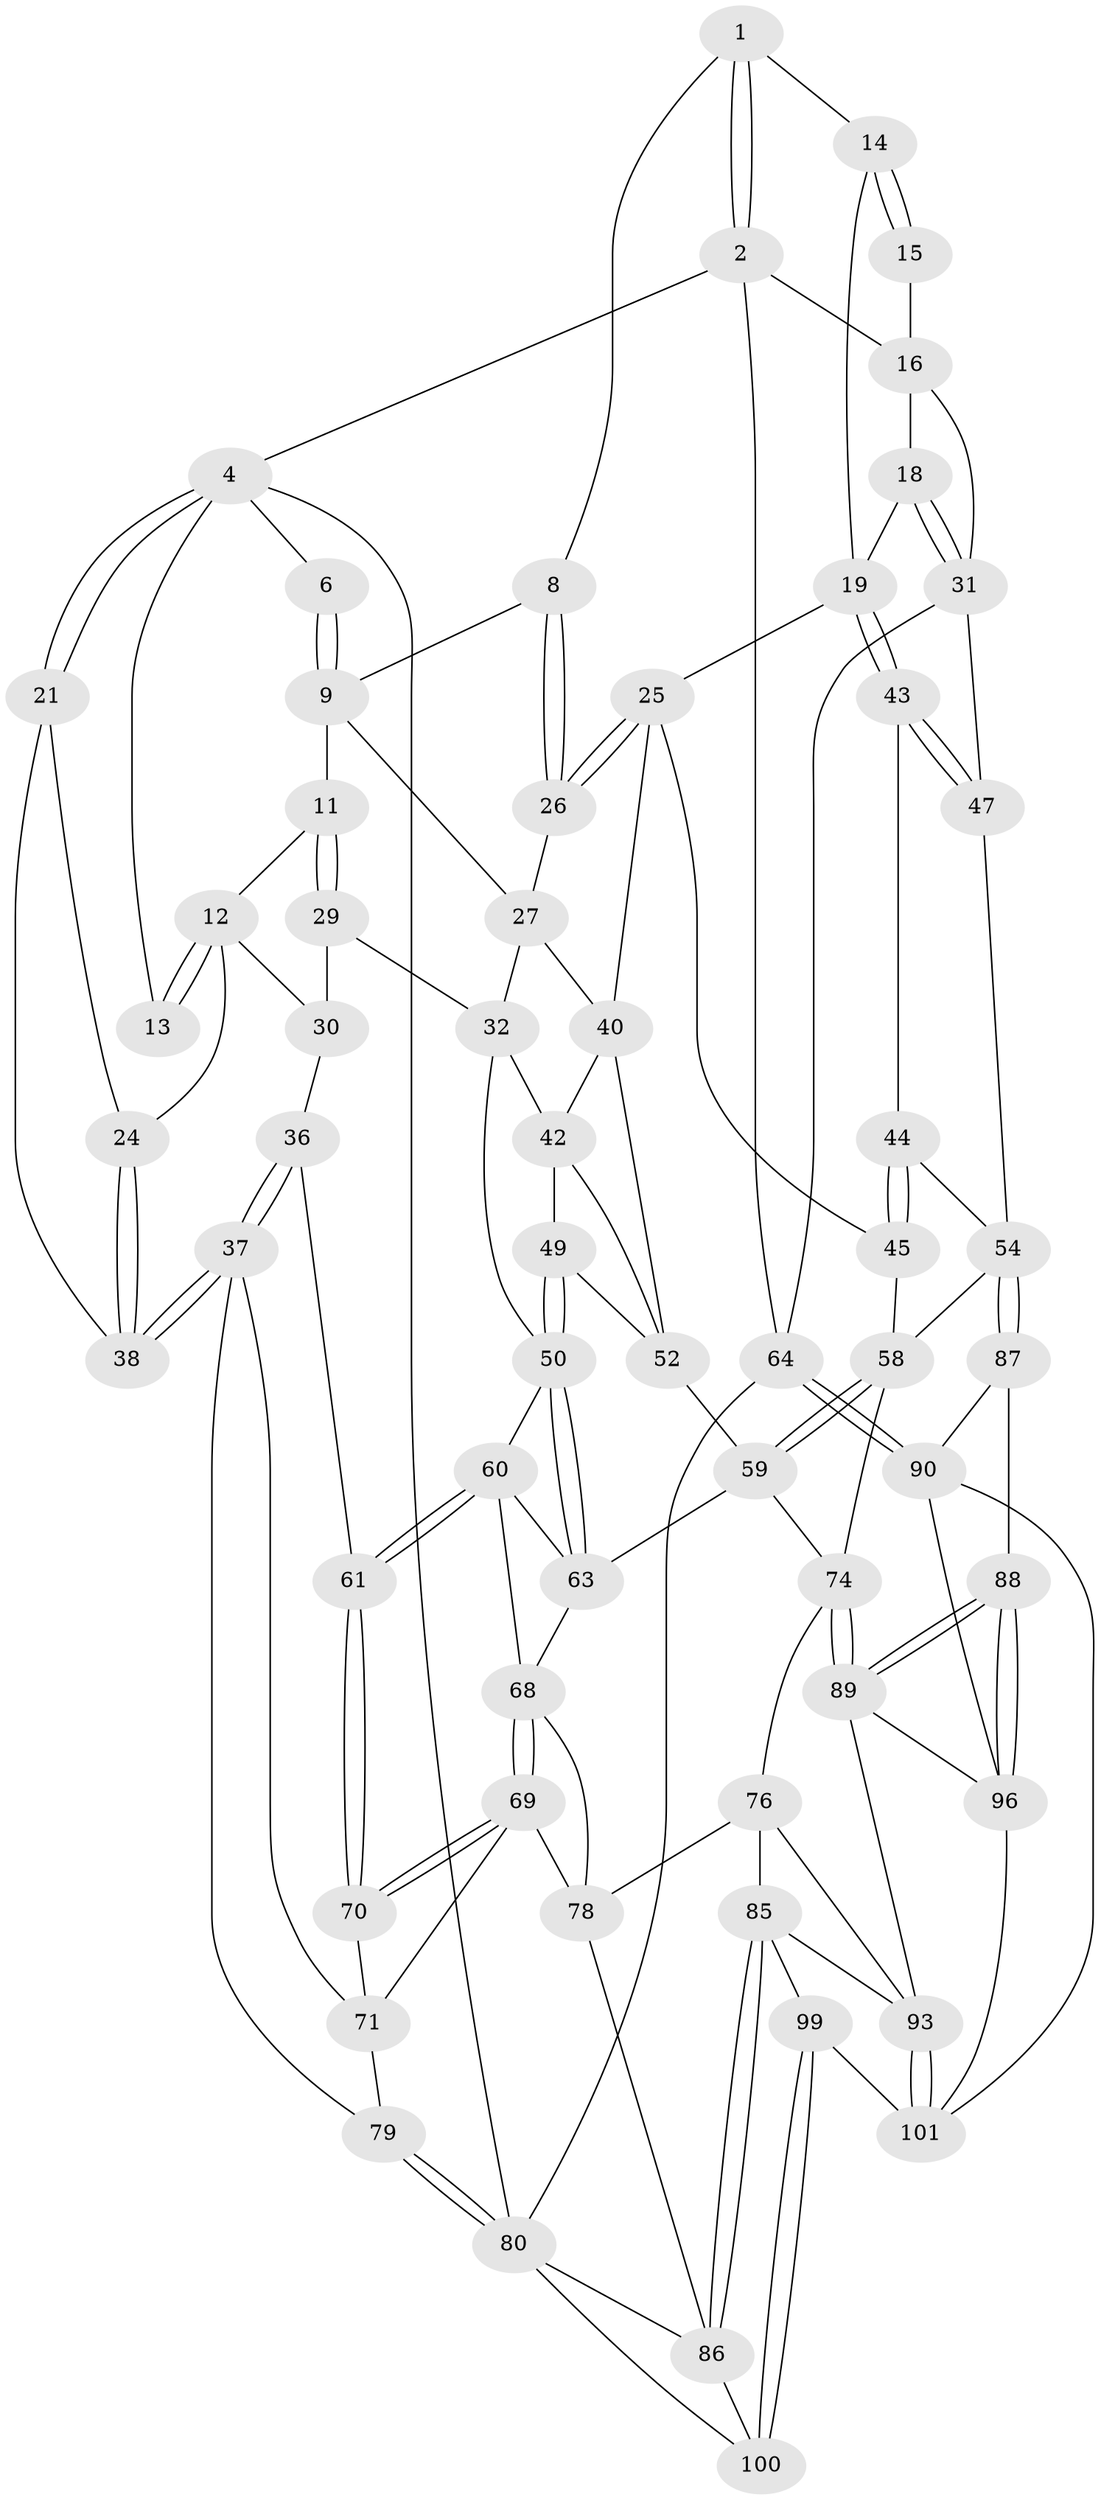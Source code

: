 // Generated by graph-tools (version 1.1) at 2025/52/02/27/25 19:52:41]
// undirected, 62 vertices, 141 edges
graph export_dot {
graph [start="1"]
  node [color=gray90,style=filled];
  1 [pos="+0.6591597341134666+0",super="+7"];
  2 [pos="+1+0",super="+3"];
  4 [pos="+0+0",super="+5"];
  6 [pos="+0.5315209030031239+0"];
  8 [pos="+0.614438174716275+0.18673540230831806"];
  9 [pos="+0.5441787196761596+0.12049738800512358",super="+10"];
  11 [pos="+0.28846220142497525+0.13540522209841033"];
  12 [pos="+0.26674711519513555+0.10750676784917768",super="+23"];
  13 [pos="+0.26195066832380853+0.07261720075472111"];
  14 [pos="+0.812889458965854+0.17146113082184483"];
  15 [pos="+0.9206861952727867+0.05244716782825871"];
  16 [pos="+1+0.23543730718405728",super="+17"];
  18 [pos="+0.9705104525724423+0.24971972797655903"];
  19 [pos="+0.8308899667576002+0.2953433149549701",super="+20"];
  21 [pos="+0+0",super="+22"];
  24 [pos="+0+0.24267776270712138"];
  25 [pos="+0.771131617117874+0.30288708702899675",super="+39"];
  26 [pos="+0.6148787291079771+0.21244269486598014"];
  27 [pos="+0.5632246545092819+0.30350809912092025",super="+28"];
  29 [pos="+0.2246924809489216+0.34426104841445243",super="+34"];
  30 [pos="+0.1509050394249236+0.30336026398200894",super="+35"];
  31 [pos="+1+0.30833118823229977",super="+46"];
  32 [pos="+0.3931742044974584+0.3041199822086492",super="+33"];
  36 [pos="+0.07440557356218583+0.462809245458801"];
  37 [pos="+0+0.46992044598921673",super="+72"];
  38 [pos="+0+0.29469366632213084"];
  40 [pos="+0.636853999361344+0.4072957705023975",super="+41"];
  42 [pos="+0.4906889874889668+0.4091040582087384",super="+48"];
  43 [pos="+0.8434595345382683+0.3234947630949064"];
  44 [pos="+0.8074938216762968+0.45594075514294014",super="+56"];
  45 [pos="+0.649594596883673+0.4258706362638015",super="+57"];
  47 [pos="+1+0.5691913630529369"];
  49 [pos="+0.4528711253889565+0.5075189400522249"];
  50 [pos="+0.39756251580096247+0.5198494079725445",super="+51"];
  52 [pos="+0.5524423453929896+0.4419360135949978",super="+53"];
  54 [pos="+0.8917836098157907+0.6525486254458528",super="+55"];
  58 [pos="+0.6457954375295898+0.5864841678117421",super="+65"];
  59 [pos="+0.6397255874902541+0.5862653058726988",super="+62"];
  60 [pos="+0.281483740250453+0.5141953853589375",super="+67"];
  61 [pos="+0.183463529186087+0.537866569715333"];
  63 [pos="+0.4126267233548193+0.646172811579501",super="+66"];
  64 [pos="+1+1"];
  68 [pos="+0.27820145853553097+0.6545029673092411",super="+73"];
  69 [pos="+0.1856478772439362+0.7106715514424244",super="+82"];
  70 [pos="+0.16279516688409956+0.6689164307684256"];
  71 [pos="+0.04502358298590447+0.6424978127136912",super="+83"];
  74 [pos="+0.6318748733295718+0.7959643116474042",super="+75"];
  76 [pos="+0.5254050869267026+0.837152217047462",super="+77"];
  78 [pos="+0.3940435886794533+0.6859302064876929",super="+84"];
  79 [pos="+0+0.8724725730722704"];
  80 [pos="+0+0.9544147975740591",super="+81"];
  85 [pos="+0.3616700363091871+0.8784486272621196",super="+98"];
  86 [pos="+0.22519000478244253+0.8666425406084998",super="+95"];
  87 [pos="+0.8836150952299654+0.857775812994474"];
  88 [pos="+0.7752053623409558+0.8994839999489446"];
  89 [pos="+0.6778868845216066+0.8639197490542847",super="+92"];
  90 [pos="+1+1",super="+91"];
  93 [pos="+0.6236820327058765+1",super="+94"];
  96 [pos="+0.7710626619323704+0.9852438385377508",super="+97"];
  99 [pos="+0.3839706620013858+1"];
  100 [pos="+0.18854266743203027+1"];
  101 [pos="+0.6453062958974866+1",super="+102"];
  1 -- 2;
  1 -- 2;
  1 -- 8;
  1 -- 14;
  2 -- 16;
  2 -- 64;
  2 -- 4;
  4 -- 21;
  4 -- 21;
  4 -- 80;
  4 -- 13;
  4 -- 6;
  6 -- 9;
  6 -- 9;
  8 -- 9;
  8 -- 26;
  8 -- 26;
  9 -- 11;
  9 -- 27;
  11 -- 12;
  11 -- 29;
  11 -- 29;
  12 -- 13;
  12 -- 13;
  12 -- 24;
  12 -- 30;
  14 -- 15;
  14 -- 15;
  14 -- 19;
  15 -- 16;
  16 -- 31;
  16 -- 18;
  18 -- 19;
  18 -- 31;
  18 -- 31;
  19 -- 43;
  19 -- 43;
  19 -- 25;
  21 -- 38;
  21 -- 24;
  24 -- 38;
  24 -- 38;
  25 -- 26;
  25 -- 26;
  25 -- 40;
  25 -- 45;
  26 -- 27;
  27 -- 32;
  27 -- 40;
  29 -- 30 [weight=2];
  29 -- 32;
  30 -- 36;
  31 -- 64;
  31 -- 47;
  32 -- 42;
  32 -- 50;
  36 -- 37;
  36 -- 37;
  36 -- 61;
  37 -- 38;
  37 -- 38;
  37 -- 79;
  37 -- 71;
  40 -- 52;
  40 -- 42;
  42 -- 49;
  42 -- 52;
  43 -- 44;
  43 -- 47;
  43 -- 47;
  44 -- 45 [weight=2];
  44 -- 45;
  44 -- 54;
  45 -- 58;
  47 -- 54;
  49 -- 50;
  49 -- 50;
  49 -- 52;
  50 -- 63;
  50 -- 63;
  50 -- 60;
  52 -- 59;
  54 -- 87;
  54 -- 87;
  54 -- 58;
  58 -- 59;
  58 -- 59;
  58 -- 74;
  59 -- 63;
  59 -- 74;
  60 -- 61;
  60 -- 61;
  60 -- 68;
  60 -- 63;
  61 -- 70;
  61 -- 70;
  63 -- 68;
  64 -- 90;
  64 -- 90;
  64 -- 80;
  68 -- 69;
  68 -- 69;
  68 -- 78;
  69 -- 70;
  69 -- 70;
  69 -- 71;
  69 -- 78;
  70 -- 71;
  71 -- 79;
  74 -- 89;
  74 -- 89;
  74 -- 76;
  76 -- 93;
  76 -- 85;
  76 -- 78;
  78 -- 86;
  79 -- 80;
  79 -- 80;
  80 -- 100;
  80 -- 86;
  85 -- 86;
  85 -- 86;
  85 -- 99;
  85 -- 93;
  86 -- 100;
  87 -- 88;
  87 -- 90;
  88 -- 89;
  88 -- 89;
  88 -- 96;
  88 -- 96;
  89 -- 93;
  89 -- 96;
  90 -- 96;
  90 -- 101;
  93 -- 101;
  93 -- 101;
  96 -- 101;
  99 -- 100;
  99 -- 100;
  99 -- 101;
}
